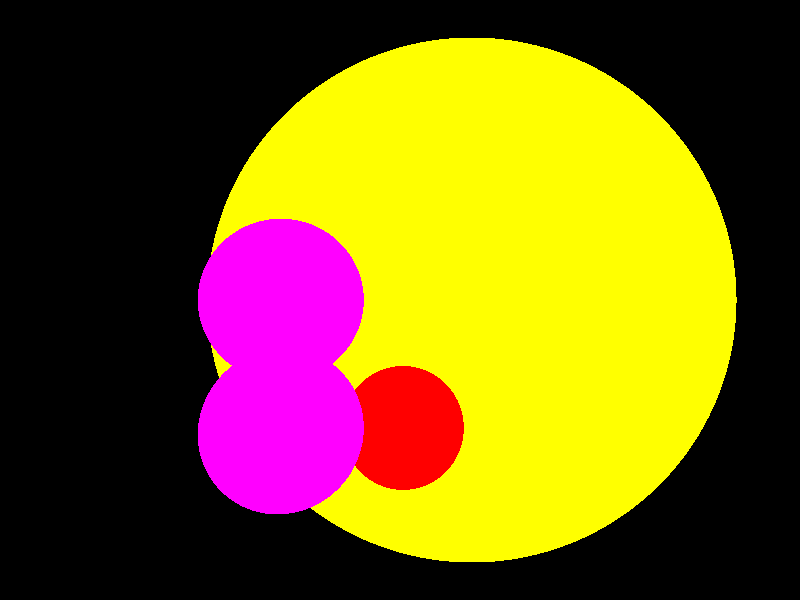 camera
{
	location <10,10,510> // la position de l'observateur
	look_at <510,10,510>  // le point de vue
	//right x*image_width/image_height	// aspect ratio
	//angle 45 // l'angle de la caméra
}

light_source { <1500,-550,500>
      color rgb<1,1,1>*0.8
}

sphere { <2000,-410,500>, 200 // coord centre et rayon
         pigment { color rgb <1,0,0> }
}

sphere { <5000,10,10>, 2000 // coord centre et rayon
         pigment { color rgb <1,1,0> }
}

sphere { <1500,10,800>, 200 // coord centre et rayon
         pigment { color rgb <1,0,1> }
}

sphere { <1500,-310,800>, 200 // coord centre et rayon
         pigment { color rgb <1,0,1> }
}
